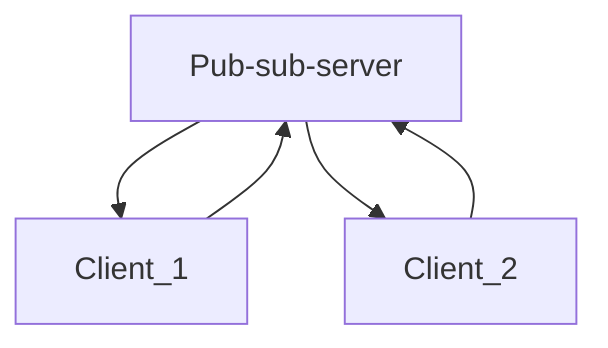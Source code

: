 graph TD;
    Pub-sub-server-->Client_1;
    Pub-sub-server-->Client_2;
    Client_1-->Pub-sub-server;
    Client_2-->Pub-sub-server;